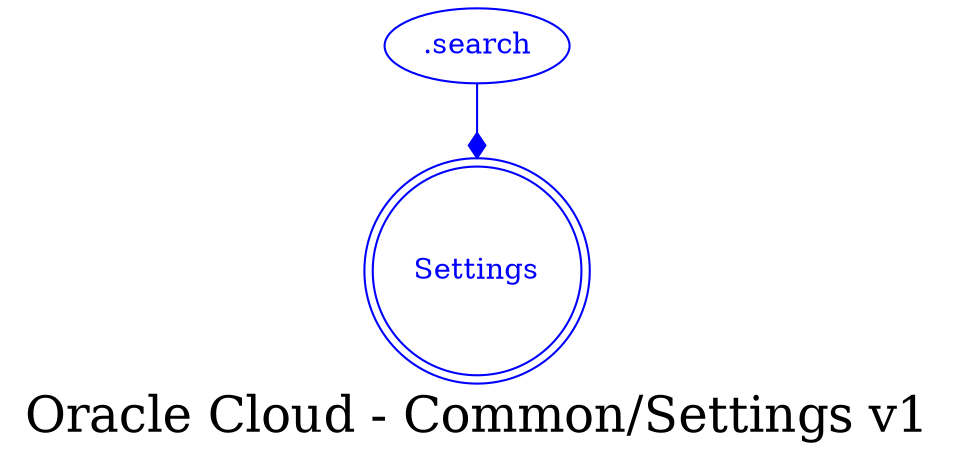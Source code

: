 digraph LexiconGraph {
graph[label="Oracle Cloud - Common/Settings v1", fontsize=24]
splines=true
"Settings" [color=blue, fontcolor=blue, shape=doublecircle]
".search" -> "Settings" [color=blue, fontcolor=blue, arrowhead=diamond, arrowtail=none]
".search" [color=blue, fontcolor=blue, shape=ellipse]
}
